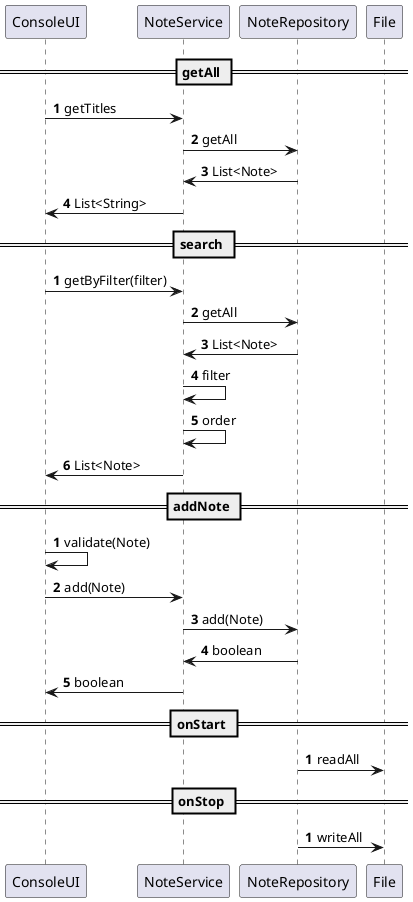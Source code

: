 @startuml
'https://plantuml.com/sequence-diagram

autonumber 1
== getAll ==
ConsoleUI -> NoteService : getTitles
NoteService -> NoteRepository : getAll
NoteRepository -> NoteService : List<Note>
NoteService -> ConsoleUI : List<String>

autonumber 1
== search ==
ConsoleUI -> NoteService : getByFilter(filter)
NoteService -> NoteRepository : getAll
NoteRepository -> NoteService : List<Note>
NoteService -> NoteService : filter
NoteService -> NoteService : order
NoteService -> ConsoleUI : List<Note>

autonumber 1
== addNote ==
ConsoleUI -> ConsoleUI : validate(Note)
ConsoleUI -> NoteService : add(Note)
NoteService -> NoteRepository : add(Note)
NoteRepository -> NoteService : boolean
NoteService -> ConsoleUI : boolean

autonumber 1
== onStart ==
NoteRepository -> File : readAll

autonumber 1
== onStop ==
NoteRepository -> File : writeAll



@enduml